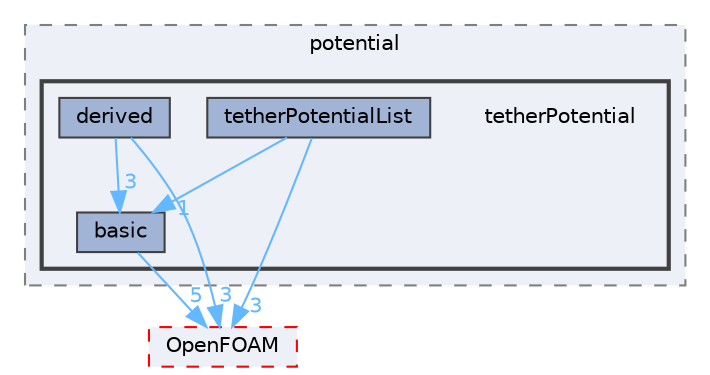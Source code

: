 digraph "src/lagrangian/molecularDynamics/potential/tetherPotential"
{
 // LATEX_PDF_SIZE
  bgcolor="transparent";
  edge [fontname=Helvetica,fontsize=10,labelfontname=Helvetica,labelfontsize=10];
  node [fontname=Helvetica,fontsize=10,shape=box,height=0.2,width=0.4];
  compound=true
  subgraph clusterdir_589d2223da338fceb897292fae8915cc {
    graph [ bgcolor="#edf0f7", pencolor="grey50", label="potential", fontname=Helvetica,fontsize=10 style="filled,dashed", URL="dir_589d2223da338fceb897292fae8915cc.html",tooltip=""]
  subgraph clusterdir_be0ea55c675e02a10da4f3c0657cc9af {
    graph [ bgcolor="#edf0f7", pencolor="grey25", label="", fontname=Helvetica,fontsize=10 style="filled,bold", URL="dir_be0ea55c675e02a10da4f3c0657cc9af.html",tooltip=""]
    dir_be0ea55c675e02a10da4f3c0657cc9af [shape=plaintext, label="tetherPotential"];
  dir_a07e024f814fb2e32a467cfe0550bac9 [label="basic", fillcolor="#a2b4d6", color="grey25", style="filled", URL="dir_a07e024f814fb2e32a467cfe0550bac9.html",tooltip=""];
  dir_ef7396bd27856fbdf883f50486c52791 [label="derived", fillcolor="#a2b4d6", color="grey25", style="filled", URL="dir_ef7396bd27856fbdf883f50486c52791.html",tooltip=""];
  dir_66d2c0745aa674974116048384f04efa [label="tetherPotentialList", fillcolor="#a2b4d6", color="grey25", style="filled", URL="dir_66d2c0745aa674974116048384f04efa.html",tooltip=""];
  }
  }
  dir_c5473ff19b20e6ec4dfe5c310b3778a8 [label="OpenFOAM", fillcolor="#edf0f7", color="red", style="filled,dashed", URL="dir_c5473ff19b20e6ec4dfe5c310b3778a8.html",tooltip=""];
  dir_a07e024f814fb2e32a467cfe0550bac9->dir_c5473ff19b20e6ec4dfe5c310b3778a8 [headlabel="5", labeldistance=1.5 headhref="dir_000215_002695.html" href="dir_000215_002695.html" color="steelblue1" fontcolor="steelblue1"];
  dir_ef7396bd27856fbdf883f50486c52791->dir_c5473ff19b20e6ec4dfe5c310b3778a8 [headlabel="3", labeldistance=1.5 headhref="dir_000864_002695.html" href="dir_000864_002695.html" color="steelblue1" fontcolor="steelblue1"];
  dir_ef7396bd27856fbdf883f50486c52791->dir_a07e024f814fb2e32a467cfe0550bac9 [headlabel="3", labeldistance=1.5 headhref="dir_000864_000215.html" href="dir_000864_000215.html" color="steelblue1" fontcolor="steelblue1"];
  dir_66d2c0745aa674974116048384f04efa->dir_a07e024f814fb2e32a467cfe0550bac9 [headlabel="1", labeldistance=1.5 headhref="dir_003989_000215.html" href="dir_003989_000215.html" color="steelblue1" fontcolor="steelblue1"];
  dir_66d2c0745aa674974116048384f04efa->dir_c5473ff19b20e6ec4dfe5c310b3778a8 [headlabel="3", labeldistance=1.5 headhref="dir_003989_002695.html" href="dir_003989_002695.html" color="steelblue1" fontcolor="steelblue1"];
}
